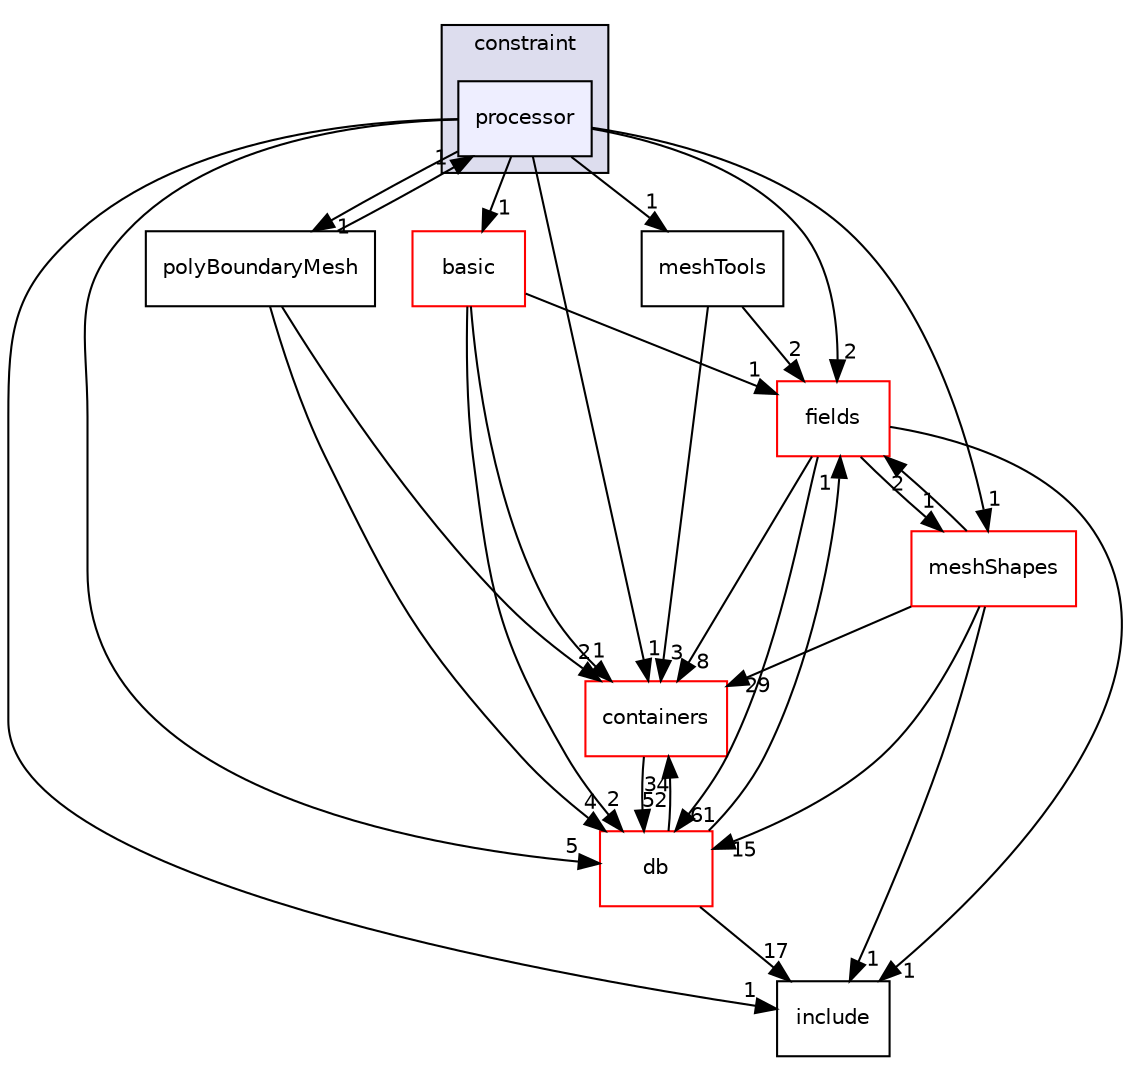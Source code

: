 digraph "src/OpenFOAM/meshes/polyMesh/polyPatches/constraint/processor" {
  bgcolor=transparent;
  compound=true
  node [ fontsize="10", fontname="Helvetica"];
  edge [ labelfontsize="10", labelfontname="Helvetica"];
  subgraph clusterdir_09b4360db181b1c37726382a34e0210b {
    graph [ bgcolor="#ddddee", pencolor="black", label="constraint" fontname="Helvetica", fontsize="10", URL="dir_09b4360db181b1c37726382a34e0210b.html"]
  dir_3a2dac8f5edfcbb51e89f7f5533efae4 [shape=box, label="processor", style="filled", fillcolor="#eeeeff", pencolor="black", URL="dir_3a2dac8f5edfcbb51e89f7f5533efae4.html"];
  }
  dir_c9c78bb8b3facc20391427dbd62674be [shape=box label="basic" color="red" URL="dir_c9c78bb8b3facc20391427dbd62674be.html"];
  dir_962442b8f989d5529fab5e0f0e4ffb74 [shape=box label="fields" color="red" URL="dir_962442b8f989d5529fab5e0f0e4ffb74.html"];
  dir_19d0872053bde092be81d7fe3f56cbf7 [shape=box label="containers" color="red" URL="dir_19d0872053bde092be81d7fe3f56cbf7.html"];
  dir_69df57964460ad28b76ac09933bf52c8 [shape=box label="polyBoundaryMesh" URL="dir_69df57964460ad28b76ac09933bf52c8.html"];
  dir_63c634f7a7cfd679ac26c67fb30fc32f [shape=box label="db" color="red" URL="dir_63c634f7a7cfd679ac26c67fb30fc32f.html"];
  dir_fa020d1bff9bcecc84fa7b07f71b0284 [shape=box label="meshTools" URL="dir_fa020d1bff9bcecc84fa7b07f71b0284.html"];
  dir_b8e2732bc99f8fb2a379dad81aa6030e [shape=box label="meshShapes" color="red" URL="dir_b8e2732bc99f8fb2a379dad81aa6030e.html"];
  dir_e954e9f5966bc1c681a414ec8bd0ee15 [shape=box label="include" URL="dir_e954e9f5966bc1c681a414ec8bd0ee15.html"];
  dir_c9c78bb8b3facc20391427dbd62674be->dir_962442b8f989d5529fab5e0f0e4ffb74 [headlabel="1", labeldistance=1.5 headhref="dir_002285_002022.html"];
  dir_c9c78bb8b3facc20391427dbd62674be->dir_19d0872053bde092be81d7fe3f56cbf7 [headlabel="1", labeldistance=1.5 headhref="dir_002285_001903.html"];
  dir_c9c78bb8b3facc20391427dbd62674be->dir_63c634f7a7cfd679ac26c67fb30fc32f [headlabel="2", labeldistance=1.5 headhref="dir_002285_001954.html"];
  dir_962442b8f989d5529fab5e0f0e4ffb74->dir_19d0872053bde092be81d7fe3f56cbf7 [headlabel="8", labeldistance=1.5 headhref="dir_002022_001903.html"];
  dir_962442b8f989d5529fab5e0f0e4ffb74->dir_63c634f7a7cfd679ac26c67fb30fc32f [headlabel="61", labeldistance=1.5 headhref="dir_002022_001954.html"];
  dir_962442b8f989d5529fab5e0f0e4ffb74->dir_b8e2732bc99f8fb2a379dad81aa6030e [headlabel="1", labeldistance=1.5 headhref="dir_002022_002239.html"];
  dir_962442b8f989d5529fab5e0f0e4ffb74->dir_e954e9f5966bc1c681a414ec8bd0ee15 [headlabel="1", labeldistance=1.5 headhref="dir_002022_002119.html"];
  dir_19d0872053bde092be81d7fe3f56cbf7->dir_63c634f7a7cfd679ac26c67fb30fc32f [headlabel="52", labeldistance=1.5 headhref="dir_001903_001954.html"];
  dir_69df57964460ad28b76ac09933bf52c8->dir_19d0872053bde092be81d7fe3f56cbf7 [headlabel="2", labeldistance=1.5 headhref="dir_002281_001903.html"];
  dir_69df57964460ad28b76ac09933bf52c8->dir_63c634f7a7cfd679ac26c67fb30fc32f [headlabel="4", labeldistance=1.5 headhref="dir_002281_001954.html"];
  dir_69df57964460ad28b76ac09933bf52c8->dir_3a2dac8f5edfcbb51e89f7f5533efae4 [headlabel="1", labeldistance=1.5 headhref="dir_002281_002294.html"];
  dir_63c634f7a7cfd679ac26c67fb30fc32f->dir_962442b8f989d5529fab5e0f0e4ffb74 [headlabel="1", labeldistance=1.5 headhref="dir_001954_002022.html"];
  dir_63c634f7a7cfd679ac26c67fb30fc32f->dir_19d0872053bde092be81d7fe3f56cbf7 [headlabel="34", labeldistance=1.5 headhref="dir_001954_001903.html"];
  dir_63c634f7a7cfd679ac26c67fb30fc32f->dir_e954e9f5966bc1c681a414ec8bd0ee15 [headlabel="17", labeldistance=1.5 headhref="dir_001954_002119.html"];
  dir_fa020d1bff9bcecc84fa7b07f71b0284->dir_962442b8f989d5529fab5e0f0e4ffb74 [headlabel="2", labeldistance=1.5 headhref="dir_002249_002022.html"];
  dir_fa020d1bff9bcecc84fa7b07f71b0284->dir_19d0872053bde092be81d7fe3f56cbf7 [headlabel="3", labeldistance=1.5 headhref="dir_002249_001903.html"];
  dir_b8e2732bc99f8fb2a379dad81aa6030e->dir_962442b8f989d5529fab5e0f0e4ffb74 [headlabel="2", labeldistance=1.5 headhref="dir_002239_002022.html"];
  dir_b8e2732bc99f8fb2a379dad81aa6030e->dir_19d0872053bde092be81d7fe3f56cbf7 [headlabel="29", labeldistance=1.5 headhref="dir_002239_001903.html"];
  dir_b8e2732bc99f8fb2a379dad81aa6030e->dir_63c634f7a7cfd679ac26c67fb30fc32f [headlabel="15", labeldistance=1.5 headhref="dir_002239_001954.html"];
  dir_b8e2732bc99f8fb2a379dad81aa6030e->dir_e954e9f5966bc1c681a414ec8bd0ee15 [headlabel="1", labeldistance=1.5 headhref="dir_002239_002119.html"];
  dir_3a2dac8f5edfcbb51e89f7f5533efae4->dir_c9c78bb8b3facc20391427dbd62674be [headlabel="1", labeldistance=1.5 headhref="dir_002294_002285.html"];
  dir_3a2dac8f5edfcbb51e89f7f5533efae4->dir_962442b8f989d5529fab5e0f0e4ffb74 [headlabel="2", labeldistance=1.5 headhref="dir_002294_002022.html"];
  dir_3a2dac8f5edfcbb51e89f7f5533efae4->dir_19d0872053bde092be81d7fe3f56cbf7 [headlabel="1", labeldistance=1.5 headhref="dir_002294_001903.html"];
  dir_3a2dac8f5edfcbb51e89f7f5533efae4->dir_69df57964460ad28b76ac09933bf52c8 [headlabel="1", labeldistance=1.5 headhref="dir_002294_002281.html"];
  dir_3a2dac8f5edfcbb51e89f7f5533efae4->dir_63c634f7a7cfd679ac26c67fb30fc32f [headlabel="5", labeldistance=1.5 headhref="dir_002294_001954.html"];
  dir_3a2dac8f5edfcbb51e89f7f5533efae4->dir_fa020d1bff9bcecc84fa7b07f71b0284 [headlabel="1", labeldistance=1.5 headhref="dir_002294_002249.html"];
  dir_3a2dac8f5edfcbb51e89f7f5533efae4->dir_b8e2732bc99f8fb2a379dad81aa6030e [headlabel="1", labeldistance=1.5 headhref="dir_002294_002239.html"];
  dir_3a2dac8f5edfcbb51e89f7f5533efae4->dir_e954e9f5966bc1c681a414ec8bd0ee15 [headlabel="1", labeldistance=1.5 headhref="dir_002294_002119.html"];
}
